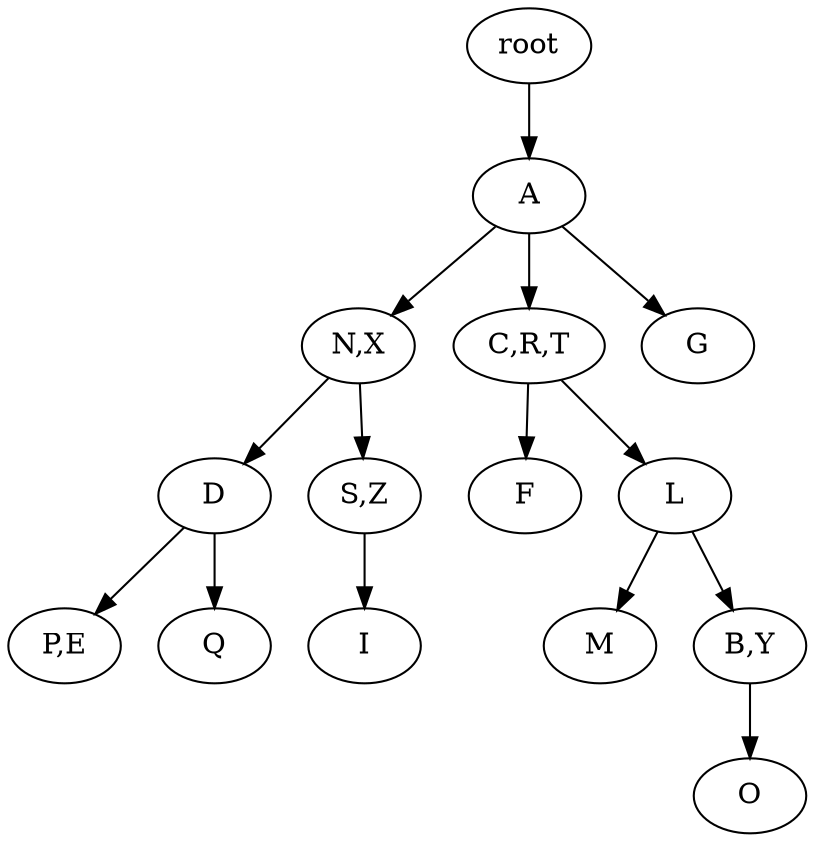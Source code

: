 strict digraph G {
	graph [name=G];
	0	 [label=root];
	1	 [label=A];
	0 -> 1;
	2	 [label="N,X"];
	1 -> 2;
	3	 [label="C,R,T"];
	1 -> 3;
	7	 [label=G];
	1 -> 7;
	4	 [label=D];
	2 -> 4;
	5	 [label="S,Z"];
	2 -> 5;
	6	 [label=F];
	3 -> 6;
	10	 [label=L];
	3 -> 10;
	14	 [label="P,E"];
	4 -> 14;
	15	 [label=Q];
	4 -> 15;
	9	 [label=I];
	5 -> 9;
	11	 [label=M];
	10 -> 11;
	12	 [label="B,Y"];
	10 -> 12;
	13	 [label=O];
	12 -> 13;
}
